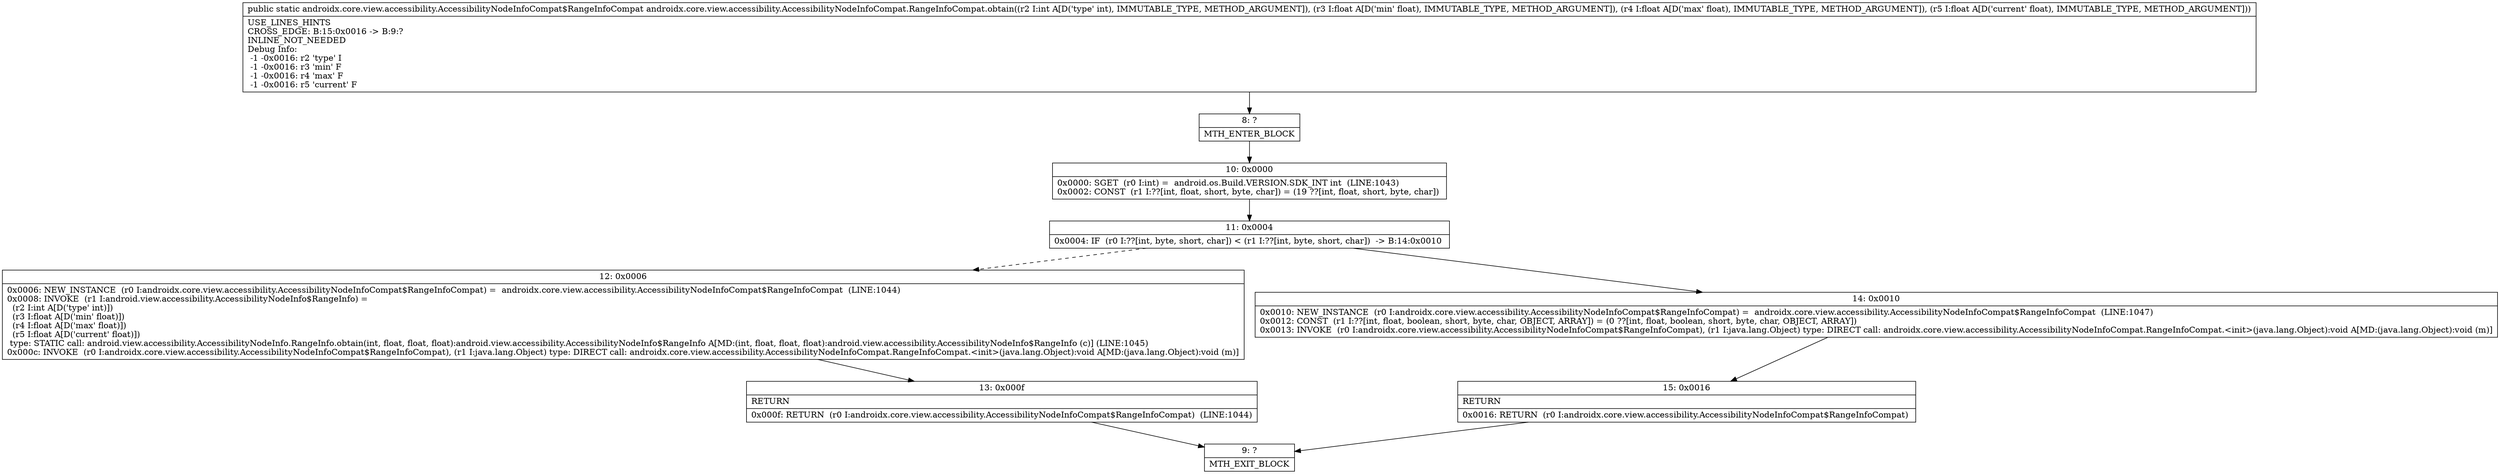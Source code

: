 digraph "CFG forandroidx.core.view.accessibility.AccessibilityNodeInfoCompat.RangeInfoCompat.obtain(IFFF)Landroidx\/core\/view\/accessibility\/AccessibilityNodeInfoCompat$RangeInfoCompat;" {
Node_8 [shape=record,label="{8\:\ ?|MTH_ENTER_BLOCK\l}"];
Node_10 [shape=record,label="{10\:\ 0x0000|0x0000: SGET  (r0 I:int) =  android.os.Build.VERSION.SDK_INT int  (LINE:1043)\l0x0002: CONST  (r1 I:??[int, float, short, byte, char]) = (19 ??[int, float, short, byte, char]) \l}"];
Node_11 [shape=record,label="{11\:\ 0x0004|0x0004: IF  (r0 I:??[int, byte, short, char]) \< (r1 I:??[int, byte, short, char])  \-\> B:14:0x0010 \l}"];
Node_12 [shape=record,label="{12\:\ 0x0006|0x0006: NEW_INSTANCE  (r0 I:androidx.core.view.accessibility.AccessibilityNodeInfoCompat$RangeInfoCompat) =  androidx.core.view.accessibility.AccessibilityNodeInfoCompat$RangeInfoCompat  (LINE:1044)\l0x0008: INVOKE  (r1 I:android.view.accessibility.AccessibilityNodeInfo$RangeInfo) = \l  (r2 I:int A[D('type' int)])\l  (r3 I:float A[D('min' float)])\l  (r4 I:float A[D('max' float)])\l  (r5 I:float A[D('current' float)])\l type: STATIC call: android.view.accessibility.AccessibilityNodeInfo.RangeInfo.obtain(int, float, float, float):android.view.accessibility.AccessibilityNodeInfo$RangeInfo A[MD:(int, float, float, float):android.view.accessibility.AccessibilityNodeInfo$RangeInfo (c)] (LINE:1045)\l0x000c: INVOKE  (r0 I:androidx.core.view.accessibility.AccessibilityNodeInfoCompat$RangeInfoCompat), (r1 I:java.lang.Object) type: DIRECT call: androidx.core.view.accessibility.AccessibilityNodeInfoCompat.RangeInfoCompat.\<init\>(java.lang.Object):void A[MD:(java.lang.Object):void (m)]\l}"];
Node_13 [shape=record,label="{13\:\ 0x000f|RETURN\l|0x000f: RETURN  (r0 I:androidx.core.view.accessibility.AccessibilityNodeInfoCompat$RangeInfoCompat)  (LINE:1044)\l}"];
Node_9 [shape=record,label="{9\:\ ?|MTH_EXIT_BLOCK\l}"];
Node_14 [shape=record,label="{14\:\ 0x0010|0x0010: NEW_INSTANCE  (r0 I:androidx.core.view.accessibility.AccessibilityNodeInfoCompat$RangeInfoCompat) =  androidx.core.view.accessibility.AccessibilityNodeInfoCompat$RangeInfoCompat  (LINE:1047)\l0x0012: CONST  (r1 I:??[int, float, boolean, short, byte, char, OBJECT, ARRAY]) = (0 ??[int, float, boolean, short, byte, char, OBJECT, ARRAY]) \l0x0013: INVOKE  (r0 I:androidx.core.view.accessibility.AccessibilityNodeInfoCompat$RangeInfoCompat), (r1 I:java.lang.Object) type: DIRECT call: androidx.core.view.accessibility.AccessibilityNodeInfoCompat.RangeInfoCompat.\<init\>(java.lang.Object):void A[MD:(java.lang.Object):void (m)]\l}"];
Node_15 [shape=record,label="{15\:\ 0x0016|RETURN\l|0x0016: RETURN  (r0 I:androidx.core.view.accessibility.AccessibilityNodeInfoCompat$RangeInfoCompat) \l}"];
MethodNode[shape=record,label="{public static androidx.core.view.accessibility.AccessibilityNodeInfoCompat$RangeInfoCompat androidx.core.view.accessibility.AccessibilityNodeInfoCompat.RangeInfoCompat.obtain((r2 I:int A[D('type' int), IMMUTABLE_TYPE, METHOD_ARGUMENT]), (r3 I:float A[D('min' float), IMMUTABLE_TYPE, METHOD_ARGUMENT]), (r4 I:float A[D('max' float), IMMUTABLE_TYPE, METHOD_ARGUMENT]), (r5 I:float A[D('current' float), IMMUTABLE_TYPE, METHOD_ARGUMENT]))  | USE_LINES_HINTS\lCROSS_EDGE: B:15:0x0016 \-\> B:9:?\lINLINE_NOT_NEEDED\lDebug Info:\l  \-1 \-0x0016: r2 'type' I\l  \-1 \-0x0016: r3 'min' F\l  \-1 \-0x0016: r4 'max' F\l  \-1 \-0x0016: r5 'current' F\l}"];
MethodNode -> Node_8;Node_8 -> Node_10;
Node_10 -> Node_11;
Node_11 -> Node_12[style=dashed];
Node_11 -> Node_14;
Node_12 -> Node_13;
Node_13 -> Node_9;
Node_14 -> Node_15;
Node_15 -> Node_9;
}

